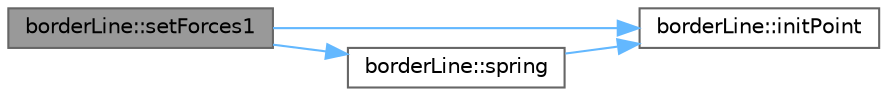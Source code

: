 digraph "borderLine::setForces1"
{
 // LATEX_PDF_SIZE
  bgcolor="transparent";
  edge [fontname=Helvetica,fontsize=10,labelfontname=Helvetica,labelfontsize=10];
  node [fontname=Helvetica,fontsize=10,shape=box,height=0.2,width=0.4];
  rankdir="LR";
  Node1 [id="Node000001",label="borderLine::setForces1",height=0.2,width=0.4,color="gray40", fillcolor="grey60", style="filled", fontcolor="black",tooltip=" "];
  Node1 -> Node2 [id="edge1_Node000001_Node000002",color="steelblue1",style="solid",tooltip=" "];
  Node2 [id="Node000002",label="borderLine::initPoint",height=0.2,width=0.4,color="grey40", fillcolor="white", style="filled",URL="$classborder_line.html#a1a5004fb86961e5d7f8ed957b561b31c",tooltip=" "];
  Node1 -> Node3 [id="edge2_Node000001_Node000003",color="steelblue1",style="solid",tooltip=" "];
  Node3 [id="Node000003",label="borderLine::spring",height=0.2,width=0.4,color="grey40", fillcolor="white", style="filled",URL="$classborder_line.html#ab8a98d46595865e889909f3b7a9a6032",tooltip=" "];
  Node3 -> Node2 [id="edge3_Node000003_Node000002",color="steelblue1",style="solid",tooltip=" "];
}

